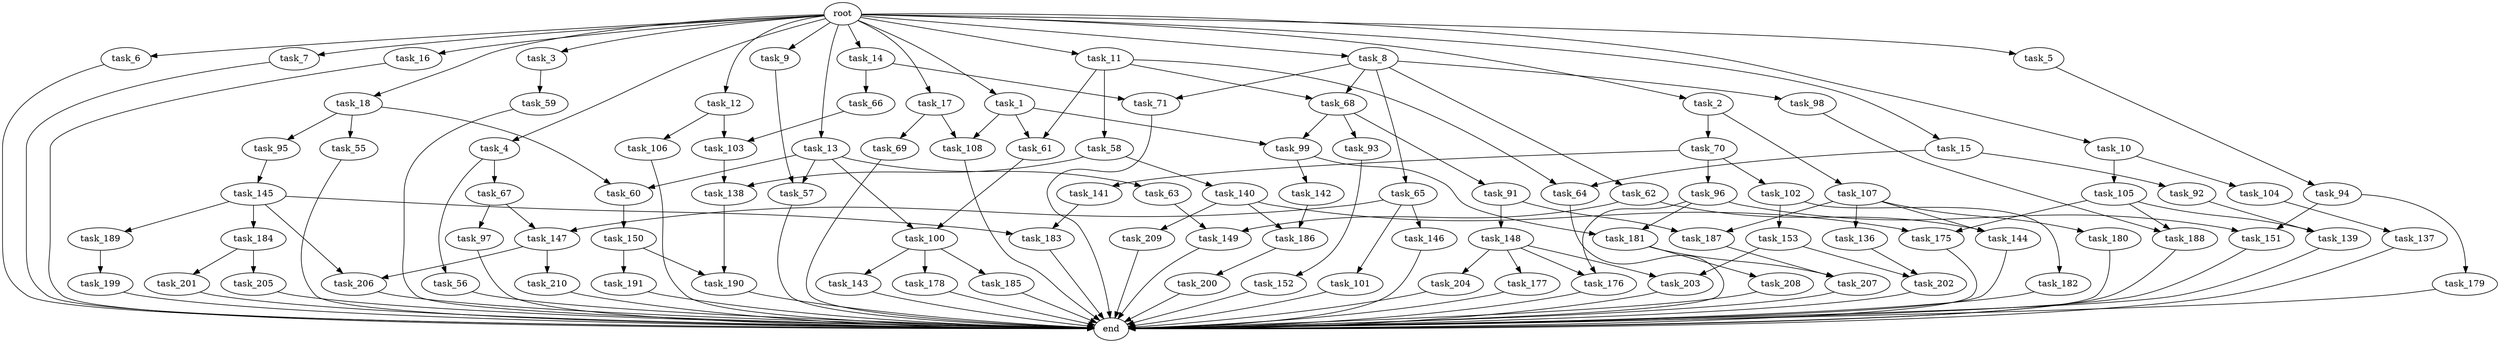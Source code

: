 digraph G {
  root [size="0.000000"];
  task_1 [size="102.400000"];
  task_2 [size="102.400000"];
  task_3 [size="102.400000"];
  task_4 [size="102.400000"];
  task_5 [size="102.400000"];
  task_6 [size="102.400000"];
  task_7 [size="102.400000"];
  task_8 [size="102.400000"];
  task_9 [size="102.400000"];
  task_10 [size="102.400000"];
  task_11 [size="102.400000"];
  task_12 [size="102.400000"];
  task_13 [size="102.400000"];
  task_14 [size="102.400000"];
  task_15 [size="102.400000"];
  task_16 [size="102.400000"];
  task_17 [size="102.400000"];
  task_18 [size="102.400000"];
  task_55 [size="69578470195.199997"];
  task_56 [size="54975581388.800003"];
  task_57 [size="99643241267.200012"];
  task_58 [size="42090679500.800003"];
  task_59 [size="85899345920.000000"];
  task_60 [size="155477816115.200012"];
  task_61 [size="127990025420.800003"];
  task_62 [size="85899345920.000000"];
  task_63 [size="85899345920.000000"];
  task_64 [size="63565515980.800003"];
  task_65 [size="85899345920.000000"];
  task_66 [size="21474836480.000000"];
  task_67 [size="54975581388.800003"];
  task_68 [size="127990025420.800003"];
  task_69 [size="3435973836.800000"];
  task_70 [size="3435973836.800000"];
  task_71 [size="107374182400.000000"];
  task_91 [size="7730941132.800000"];
  task_92 [size="21474836480.000000"];
  task_93 [size="7730941132.800000"];
  task_94 [size="42090679500.800003"];
  task_95 [size="69578470195.199997"];
  task_96 [size="54975581388.800003"];
  task_97 [size="21474836480.000000"];
  task_98 [size="85899345920.000000"];
  task_99 [size="93630287052.800003"];
  task_100 [size="127990025420.800003"];
  task_101 [size="3435973836.800000"];
  task_102 [size="54975581388.800003"];
  task_103 [size="107374182400.000000"];
  task_104 [size="30923764531.200001"];
  task_105 [size="30923764531.200001"];
  task_106 [size="21474836480.000000"];
  task_107 [size="3435973836.800000"];
  task_108 [size="89335319756.800003"];
  task_136 [size="13743895347.200001"];
  task_137 [size="42090679500.800003"];
  task_138 [size="107374182400.000000"];
  task_139 [size="124554051584.000000"];
  task_140 [size="21474836480.000000"];
  task_141 [size="54975581388.800003"];
  task_142 [size="21474836480.000000"];
  task_143 [size="13743895347.200001"];
  task_144 [size="17179869184.000000"];
  task_145 [size="42090679500.800003"];
  task_146 [size="3435973836.800000"];
  task_147 [size="24910810316.800003"];
  task_148 [size="85899345920.000000"];
  task_149 [size="17179869184.000000"];
  task_150 [size="13743895347.200001"];
  task_151 [size="85899345920.000000"];
  task_152 [size="30923764531.200001"];
  task_153 [size="85899345920.000000"];
  task_175 [size="97066260889.600006"];
  task_176 [size="61847529062.400002"];
  task_177 [size="30923764531.200001"];
  task_178 [size="13743895347.200001"];
  task_179 [size="54975581388.800003"];
  task_180 [size="13743895347.200001"];
  task_181 [size="52398601011.200005"];
  task_182 [size="85899345920.000000"];
  task_183 [size="99643241267.200012"];
  task_184 [size="85899345920.000000"];
  task_185 [size="13743895347.200001"];
  task_186 [size="63565515980.800003"];
  task_187 [size="99643241267.200012"];
  task_188 [size="76450417868.800003"];
  task_189 [size="85899345920.000000"];
  task_190 [size="171798691840.000000"];
  task_191 [size="85899345920.000000"];
  task_199 [size="69578470195.199997"];
  task_200 [size="42090679500.800003"];
  task_201 [size="54975581388.800003"];
  task_202 [size="42949672960.000000"];
  task_203 [size="52398601011.200005"];
  task_204 [size="30923764531.200001"];
  task_205 [size="54975581388.800003"];
  task_206 [size="171798691840.000000"];
  task_207 [size="45526653337.600006"];
  task_208 [size="42090679500.800003"];
  task_209 [size="42090679500.800003"];
  task_210 [size="85899345920.000000"];
  end [size="0.000000"];

  root -> task_1 [size="1.000000"];
  root -> task_2 [size="1.000000"];
  root -> task_3 [size="1.000000"];
  root -> task_4 [size="1.000000"];
  root -> task_5 [size="1.000000"];
  root -> task_6 [size="1.000000"];
  root -> task_7 [size="1.000000"];
  root -> task_8 [size="1.000000"];
  root -> task_9 [size="1.000000"];
  root -> task_10 [size="1.000000"];
  root -> task_11 [size="1.000000"];
  root -> task_12 [size="1.000000"];
  root -> task_13 [size="1.000000"];
  root -> task_14 [size="1.000000"];
  root -> task_15 [size="1.000000"];
  root -> task_16 [size="1.000000"];
  root -> task_17 [size="1.000000"];
  root -> task_18 [size="1.000000"];
  task_1 -> task_61 [size="838860800.000000"];
  task_1 -> task_99 [size="838860800.000000"];
  task_1 -> task_108 [size="838860800.000000"];
  task_2 -> task_70 [size="33554432.000000"];
  task_2 -> task_107 [size="33554432.000000"];
  task_3 -> task_59 [size="838860800.000000"];
  task_4 -> task_56 [size="536870912.000000"];
  task_4 -> task_67 [size="536870912.000000"];
  task_5 -> task_94 [size="411041792.000000"];
  task_6 -> end [size="1.000000"];
  task_7 -> end [size="1.000000"];
  task_8 -> task_62 [size="838860800.000000"];
  task_8 -> task_65 [size="838860800.000000"];
  task_8 -> task_68 [size="838860800.000000"];
  task_8 -> task_71 [size="838860800.000000"];
  task_8 -> task_98 [size="838860800.000000"];
  task_9 -> task_57 [size="134217728.000000"];
  task_10 -> task_104 [size="301989888.000000"];
  task_10 -> task_105 [size="301989888.000000"];
  task_11 -> task_58 [size="411041792.000000"];
  task_11 -> task_61 [size="411041792.000000"];
  task_11 -> task_64 [size="411041792.000000"];
  task_11 -> task_68 [size="411041792.000000"];
  task_12 -> task_103 [size="209715200.000000"];
  task_12 -> task_106 [size="209715200.000000"];
  task_13 -> task_57 [size="838860800.000000"];
  task_13 -> task_60 [size="838860800.000000"];
  task_13 -> task_63 [size="838860800.000000"];
  task_13 -> task_100 [size="838860800.000000"];
  task_14 -> task_66 [size="209715200.000000"];
  task_14 -> task_71 [size="209715200.000000"];
  task_15 -> task_64 [size="209715200.000000"];
  task_15 -> task_92 [size="209715200.000000"];
  task_16 -> end [size="1.000000"];
  task_17 -> task_69 [size="33554432.000000"];
  task_17 -> task_108 [size="33554432.000000"];
  task_18 -> task_55 [size="679477248.000000"];
  task_18 -> task_60 [size="679477248.000000"];
  task_18 -> task_95 [size="679477248.000000"];
  task_55 -> end [size="1.000000"];
  task_56 -> end [size="1.000000"];
  task_57 -> end [size="1.000000"];
  task_58 -> task_138 [size="209715200.000000"];
  task_58 -> task_140 [size="209715200.000000"];
  task_59 -> end [size="1.000000"];
  task_60 -> task_150 [size="134217728.000000"];
  task_61 -> task_100 [size="411041792.000000"];
  task_62 -> task_144 [size="33554432.000000"];
  task_62 -> task_149 [size="33554432.000000"];
  task_63 -> task_149 [size="134217728.000000"];
  task_64 -> end [size="1.000000"];
  task_65 -> task_101 [size="33554432.000000"];
  task_65 -> task_146 [size="33554432.000000"];
  task_65 -> task_147 [size="33554432.000000"];
  task_66 -> task_103 [size="838860800.000000"];
  task_67 -> task_97 [size="209715200.000000"];
  task_67 -> task_147 [size="209715200.000000"];
  task_68 -> task_91 [size="75497472.000000"];
  task_68 -> task_93 [size="75497472.000000"];
  task_68 -> task_99 [size="75497472.000000"];
  task_69 -> end [size="1.000000"];
  task_70 -> task_96 [size="536870912.000000"];
  task_70 -> task_102 [size="536870912.000000"];
  task_70 -> task_141 [size="536870912.000000"];
  task_71 -> end [size="1.000000"];
  task_91 -> task_148 [size="838860800.000000"];
  task_91 -> task_187 [size="838860800.000000"];
  task_92 -> task_139 [size="679477248.000000"];
  task_93 -> task_152 [size="301989888.000000"];
  task_94 -> task_151 [size="536870912.000000"];
  task_94 -> task_179 [size="536870912.000000"];
  task_95 -> task_145 [size="411041792.000000"];
  task_96 -> task_151 [size="301989888.000000"];
  task_96 -> task_176 [size="301989888.000000"];
  task_96 -> task_181 [size="301989888.000000"];
  task_97 -> end [size="1.000000"];
  task_98 -> task_188 [size="209715200.000000"];
  task_99 -> task_142 [size="209715200.000000"];
  task_99 -> task_181 [size="209715200.000000"];
  task_100 -> task_143 [size="134217728.000000"];
  task_100 -> task_178 [size="134217728.000000"];
  task_100 -> task_185 [size="134217728.000000"];
  task_101 -> end [size="1.000000"];
  task_102 -> task_153 [size="838860800.000000"];
  task_102 -> task_182 [size="838860800.000000"];
  task_103 -> task_138 [size="838860800.000000"];
  task_104 -> task_137 [size="411041792.000000"];
  task_105 -> task_139 [size="536870912.000000"];
  task_105 -> task_175 [size="536870912.000000"];
  task_105 -> task_188 [size="536870912.000000"];
  task_106 -> end [size="1.000000"];
  task_107 -> task_136 [size="134217728.000000"];
  task_107 -> task_144 [size="134217728.000000"];
  task_107 -> task_180 [size="134217728.000000"];
  task_107 -> task_187 [size="134217728.000000"];
  task_108 -> end [size="1.000000"];
  task_136 -> task_202 [size="209715200.000000"];
  task_137 -> end [size="1.000000"];
  task_138 -> task_190 [size="838860800.000000"];
  task_139 -> end [size="1.000000"];
  task_140 -> task_175 [size="411041792.000000"];
  task_140 -> task_186 [size="411041792.000000"];
  task_140 -> task_209 [size="411041792.000000"];
  task_141 -> task_183 [size="134217728.000000"];
  task_142 -> task_186 [size="209715200.000000"];
  task_143 -> end [size="1.000000"];
  task_144 -> end [size="1.000000"];
  task_145 -> task_183 [size="838860800.000000"];
  task_145 -> task_184 [size="838860800.000000"];
  task_145 -> task_189 [size="838860800.000000"];
  task_145 -> task_206 [size="838860800.000000"];
  task_146 -> end [size="1.000000"];
  task_147 -> task_206 [size="838860800.000000"];
  task_147 -> task_210 [size="838860800.000000"];
  task_148 -> task_176 [size="301989888.000000"];
  task_148 -> task_177 [size="301989888.000000"];
  task_148 -> task_203 [size="301989888.000000"];
  task_148 -> task_204 [size="301989888.000000"];
  task_149 -> end [size="1.000000"];
  task_150 -> task_190 [size="838860800.000000"];
  task_150 -> task_191 [size="838860800.000000"];
  task_151 -> end [size="1.000000"];
  task_152 -> end [size="1.000000"];
  task_153 -> task_202 [size="209715200.000000"];
  task_153 -> task_203 [size="209715200.000000"];
  task_175 -> end [size="1.000000"];
  task_176 -> end [size="1.000000"];
  task_177 -> end [size="1.000000"];
  task_178 -> end [size="1.000000"];
  task_179 -> end [size="1.000000"];
  task_180 -> end [size="1.000000"];
  task_181 -> task_207 [size="411041792.000000"];
  task_181 -> task_208 [size="411041792.000000"];
  task_182 -> end [size="1.000000"];
  task_183 -> end [size="1.000000"];
  task_184 -> task_201 [size="536870912.000000"];
  task_184 -> task_205 [size="536870912.000000"];
  task_185 -> end [size="1.000000"];
  task_186 -> task_200 [size="411041792.000000"];
  task_187 -> task_207 [size="33554432.000000"];
  task_188 -> end [size="1.000000"];
  task_189 -> task_199 [size="679477248.000000"];
  task_190 -> end [size="1.000000"];
  task_191 -> end [size="1.000000"];
  task_199 -> end [size="1.000000"];
  task_200 -> end [size="1.000000"];
  task_201 -> end [size="1.000000"];
  task_202 -> end [size="1.000000"];
  task_203 -> end [size="1.000000"];
  task_204 -> end [size="1.000000"];
  task_205 -> end [size="1.000000"];
  task_206 -> end [size="1.000000"];
  task_207 -> end [size="1.000000"];
  task_208 -> end [size="1.000000"];
  task_209 -> end [size="1.000000"];
  task_210 -> end [size="1.000000"];
}
